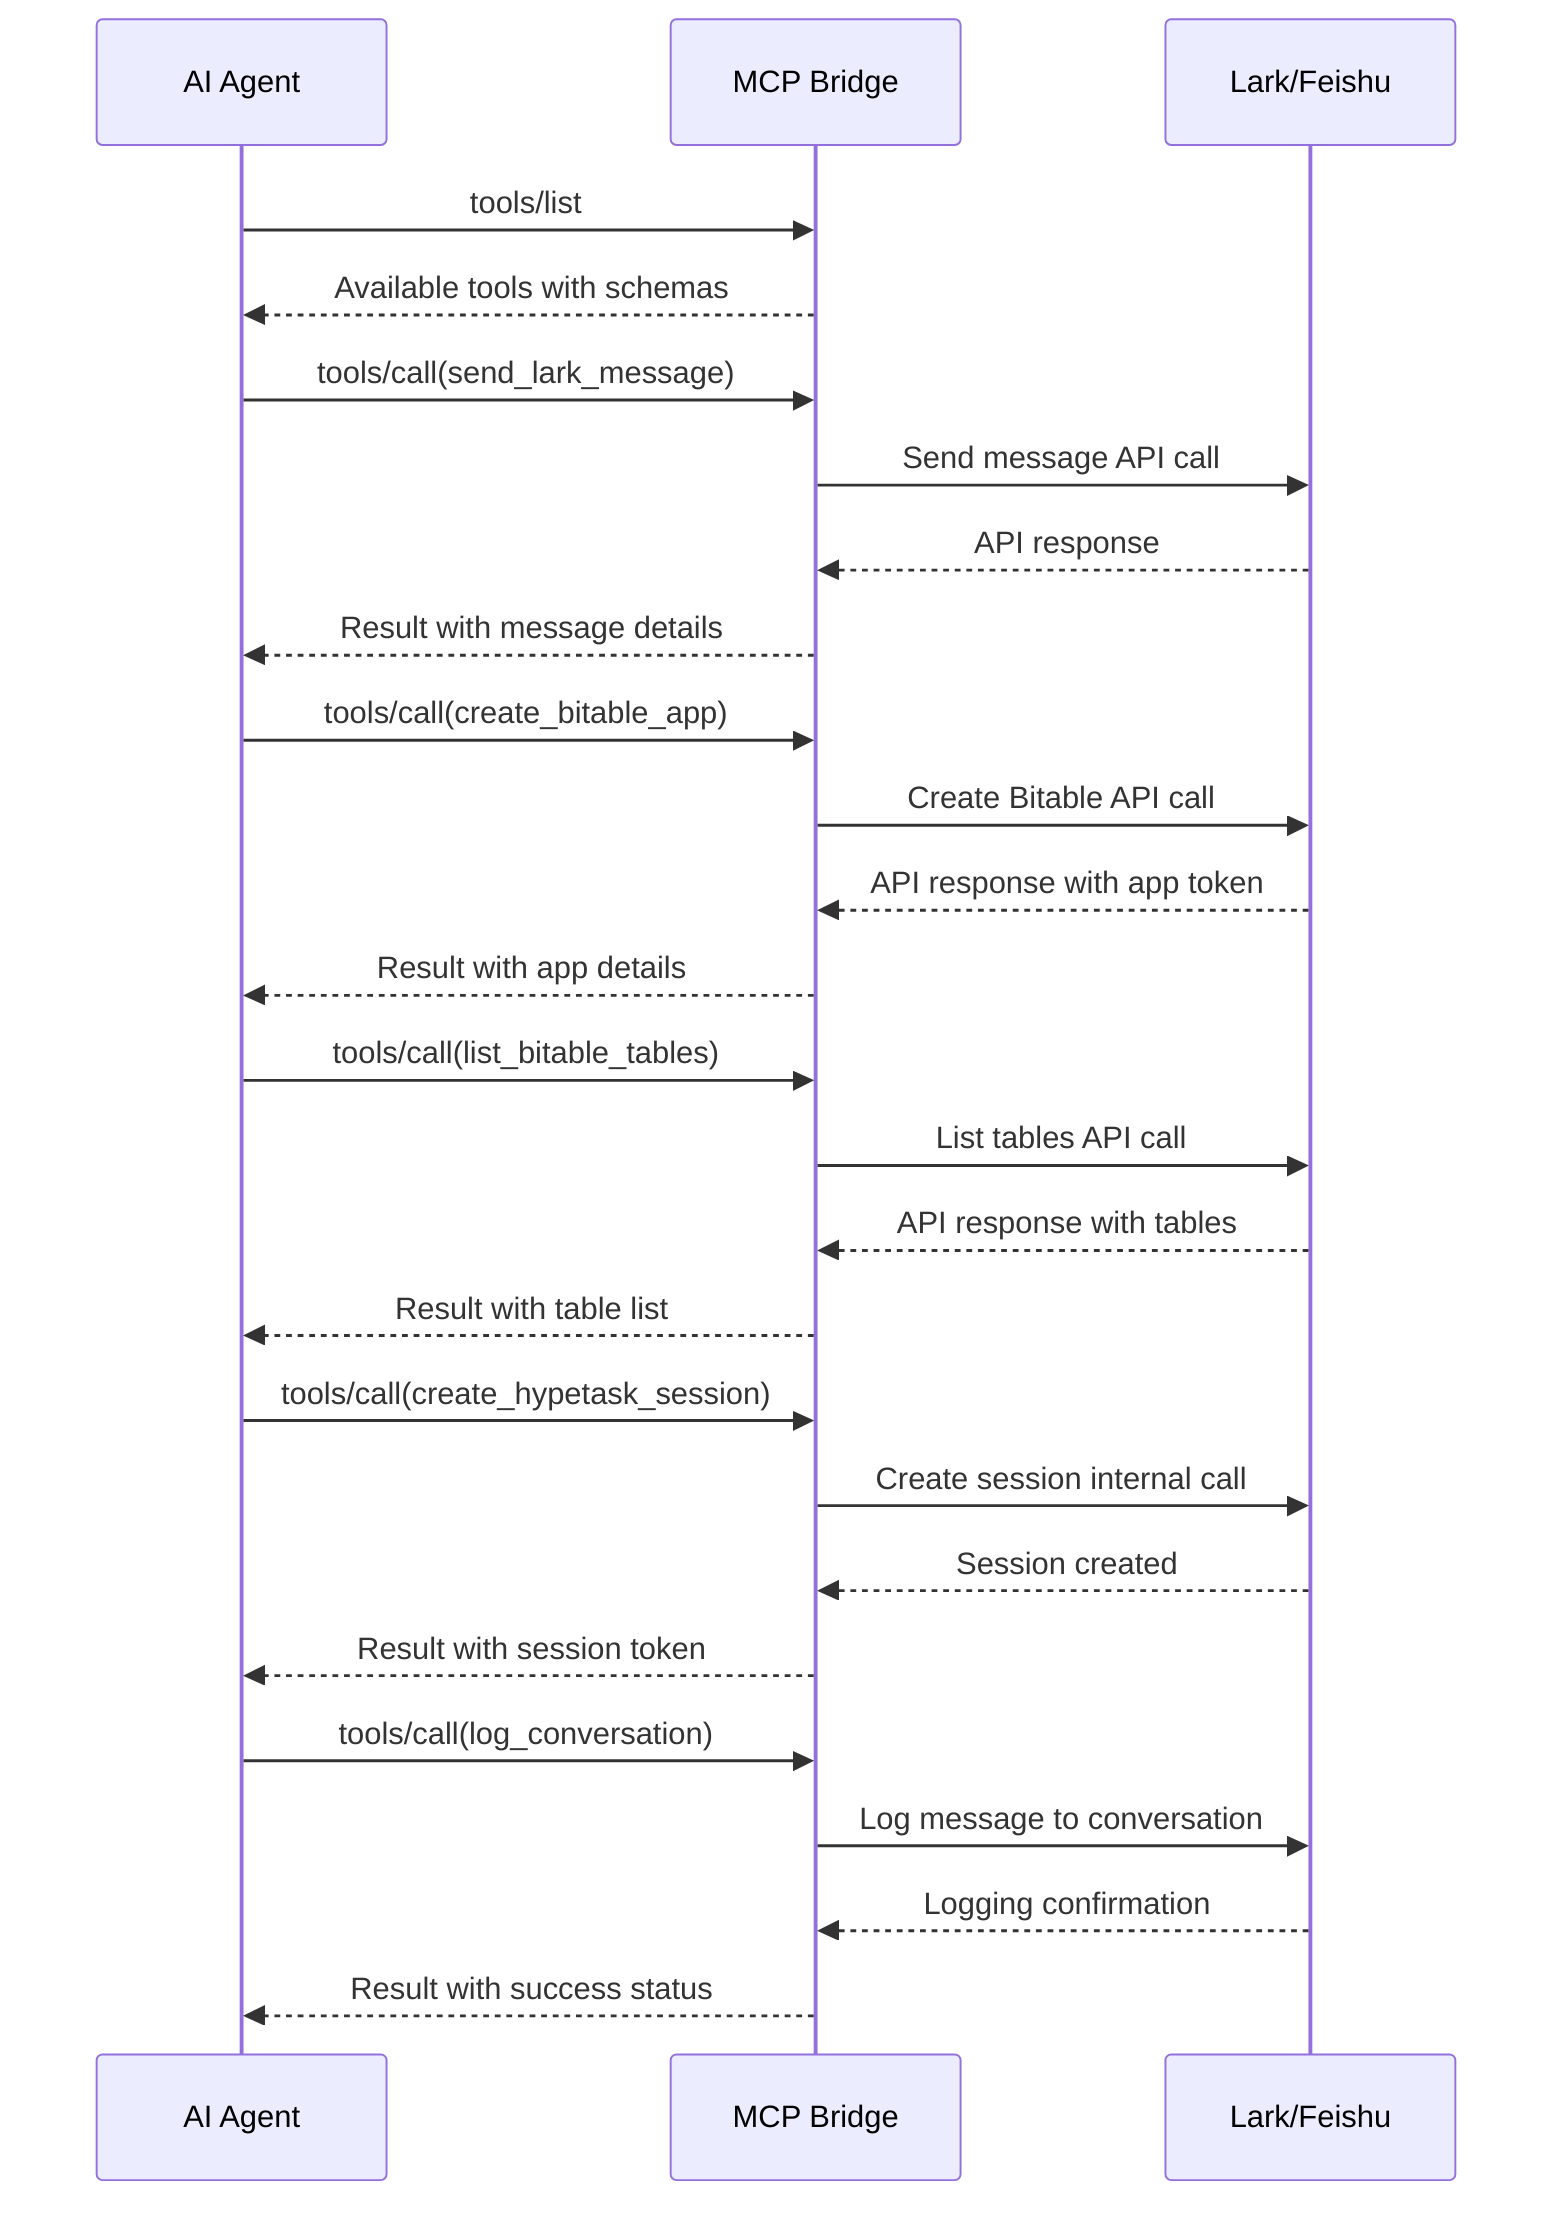 sequenceDiagram
    participant AI as AI Agent
    participant MCP as MCP Bridge
    participant Lark as Lark/Feishu

    AI->>MCP: tools/list
    MCP-->>AI: Available tools with schemas
    
    AI->>MCP: tools/call(send_lark_message)
    MCP->>Lark: Send message API call
    Lark-->>MCP: API response
    MCP-->>AI: Result with message details
    
    AI->>MCP: tools/call(create_bitable_app)
    MCP->>Lark: Create Bitable API call
    Lark-->>MCP: API response with app token
    MCP-->>AI: Result with app details
    
    AI->>MCP: tools/call(list_bitable_tables)
    MCP->>Lark: List tables API call
    Lark-->>MCP: API response with tables
    MCP-->>AI: Result with table list
    
    AI->>MCP: tools/call(create_hypetask_session)
    MCP->>Lark: Create session internal call
    Lark-->>MCP: Session created
    MCP-->>AI: Result with session token
    
    AI->>MCP: tools/call(log_conversation)
    MCP->>Lark: Log message to conversation
    Lark-->>MCP: Logging confirmation
    MCP-->>AI: Result with success status